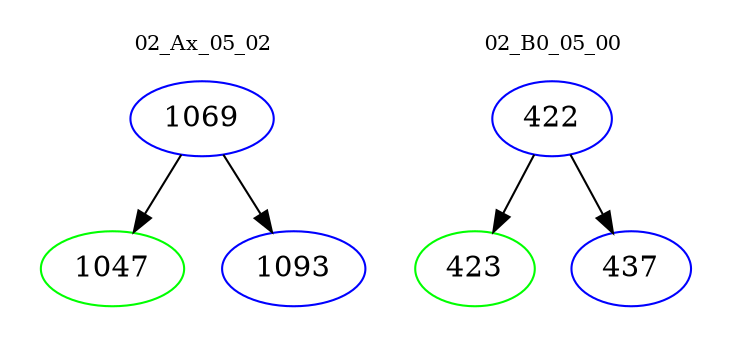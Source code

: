 digraph{
subgraph cluster_0 {
color = white
label = "02_Ax_05_02";
fontsize=10;
T0_1069 [label="1069", color="blue"]
T0_1069 -> T0_1047 [color="black"]
T0_1047 [label="1047", color="green"]
T0_1069 -> T0_1093 [color="black"]
T0_1093 [label="1093", color="blue"]
}
subgraph cluster_1 {
color = white
label = "02_B0_05_00";
fontsize=10;
T1_422 [label="422", color="blue"]
T1_422 -> T1_423 [color="black"]
T1_423 [label="423", color="green"]
T1_422 -> T1_437 [color="black"]
T1_437 [label="437", color="blue"]
}
}
